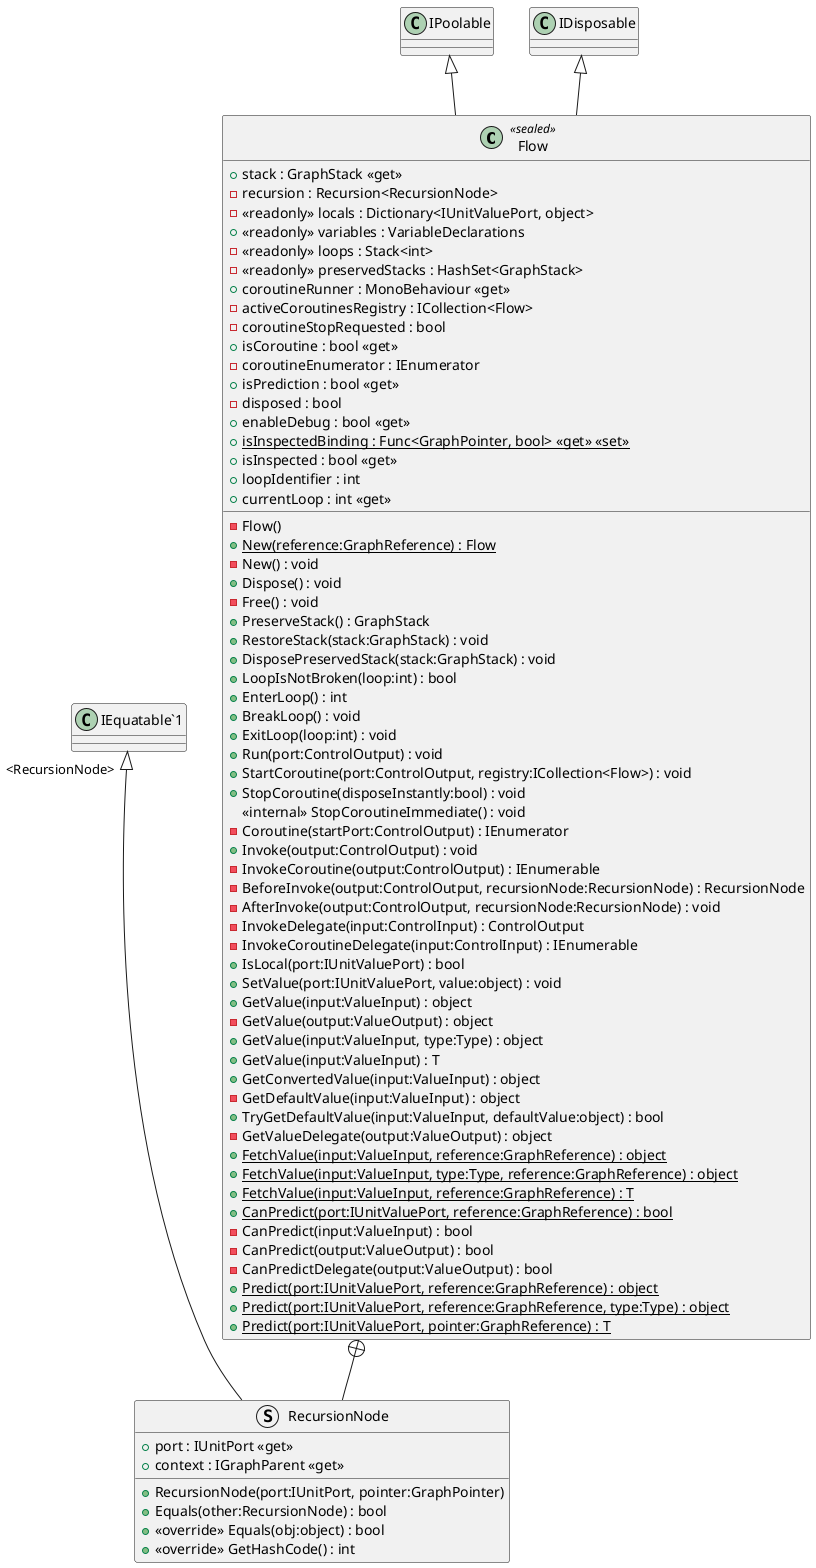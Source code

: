 @startuml
class Flow <<sealed>> {
    + stack : GraphStack <<get>>
    - recursion : Recursion<RecursionNode>
    - <<readonly>> locals : Dictionary<IUnitValuePort, object>
    + <<readonly>> variables : VariableDeclarations
    - <<readonly>> loops : Stack<int>
    - <<readonly>> preservedStacks : HashSet<GraphStack>
    + coroutineRunner : MonoBehaviour <<get>>
    - activeCoroutinesRegistry : ICollection<Flow>
    - coroutineStopRequested : bool
    + isCoroutine : bool <<get>>
    - coroutineEnumerator : IEnumerator
    + isPrediction : bool <<get>>
    - disposed : bool
    + enableDebug : bool <<get>>
    + {static} isInspectedBinding : Func<GraphPointer, bool> <<get>> <<set>>
    + isInspected : bool <<get>>
    - Flow()
    + {static} New(reference:GraphReference) : Flow
    - New() : void
    + Dispose() : void
    - Free() : void
    + PreserveStack() : GraphStack
    + RestoreStack(stack:GraphStack) : void
    + DisposePreservedStack(stack:GraphStack) : void
    + loopIdentifier : int
    + currentLoop : int <<get>>
    + LoopIsNotBroken(loop:int) : bool
    + EnterLoop() : int
    + BreakLoop() : void
    + ExitLoop(loop:int) : void
    + Run(port:ControlOutput) : void
    + StartCoroutine(port:ControlOutput, registry:ICollection<Flow>) : void
    + StopCoroutine(disposeInstantly:bool) : void
    <<internal>> StopCoroutineImmediate() : void
    - Coroutine(startPort:ControlOutput) : IEnumerator
    + Invoke(output:ControlOutput) : void
    - InvokeCoroutine(output:ControlOutput) : IEnumerable
    - BeforeInvoke(output:ControlOutput, recursionNode:RecursionNode) : RecursionNode
    - AfterInvoke(output:ControlOutput, recursionNode:RecursionNode) : void
    - InvokeDelegate(input:ControlInput) : ControlOutput
    - InvokeCoroutineDelegate(input:ControlInput) : IEnumerable
    + IsLocal(port:IUnitValuePort) : bool
    + SetValue(port:IUnitValuePort, value:object) : void
    + GetValue(input:ValueInput) : object
    - GetValue(output:ValueOutput) : object
    + GetValue(input:ValueInput, type:Type) : object
    + GetValue(input:ValueInput) : T
    + GetConvertedValue(input:ValueInput) : object
    - GetDefaultValue(input:ValueInput) : object
    + TryGetDefaultValue(input:ValueInput, defaultValue:object) : bool
    - GetValueDelegate(output:ValueOutput) : object
    + {static} FetchValue(input:ValueInput, reference:GraphReference) : object
    + {static} FetchValue(input:ValueInput, type:Type, reference:GraphReference) : object
    + {static} FetchValue(input:ValueInput, reference:GraphReference) : T
    + {static} CanPredict(port:IUnitValuePort, reference:GraphReference) : bool
    - CanPredict(input:ValueInput) : bool
    - CanPredict(output:ValueOutput) : bool
    - CanPredictDelegate(output:ValueOutput) : bool
    + {static} Predict(port:IUnitValuePort, reference:GraphReference) : object
    + {static} Predict(port:IUnitValuePort, reference:GraphReference, type:Type) : object
    + {static} Predict(port:IUnitValuePort, pointer:GraphReference) : T
}
struct RecursionNode {
    + port : IUnitPort <<get>>
    + context : IGraphParent <<get>>
    + RecursionNode(port:IUnitPort, pointer:GraphPointer)
    + Equals(other:RecursionNode) : bool
    + <<override>> Equals(obj:object) : bool
    + <<override>> GetHashCode() : int
}
IPoolable <|-- Flow
IDisposable <|-- Flow
Flow +-- RecursionNode
"IEquatable`1" "<RecursionNode>" <|-- RecursionNode
@enduml
